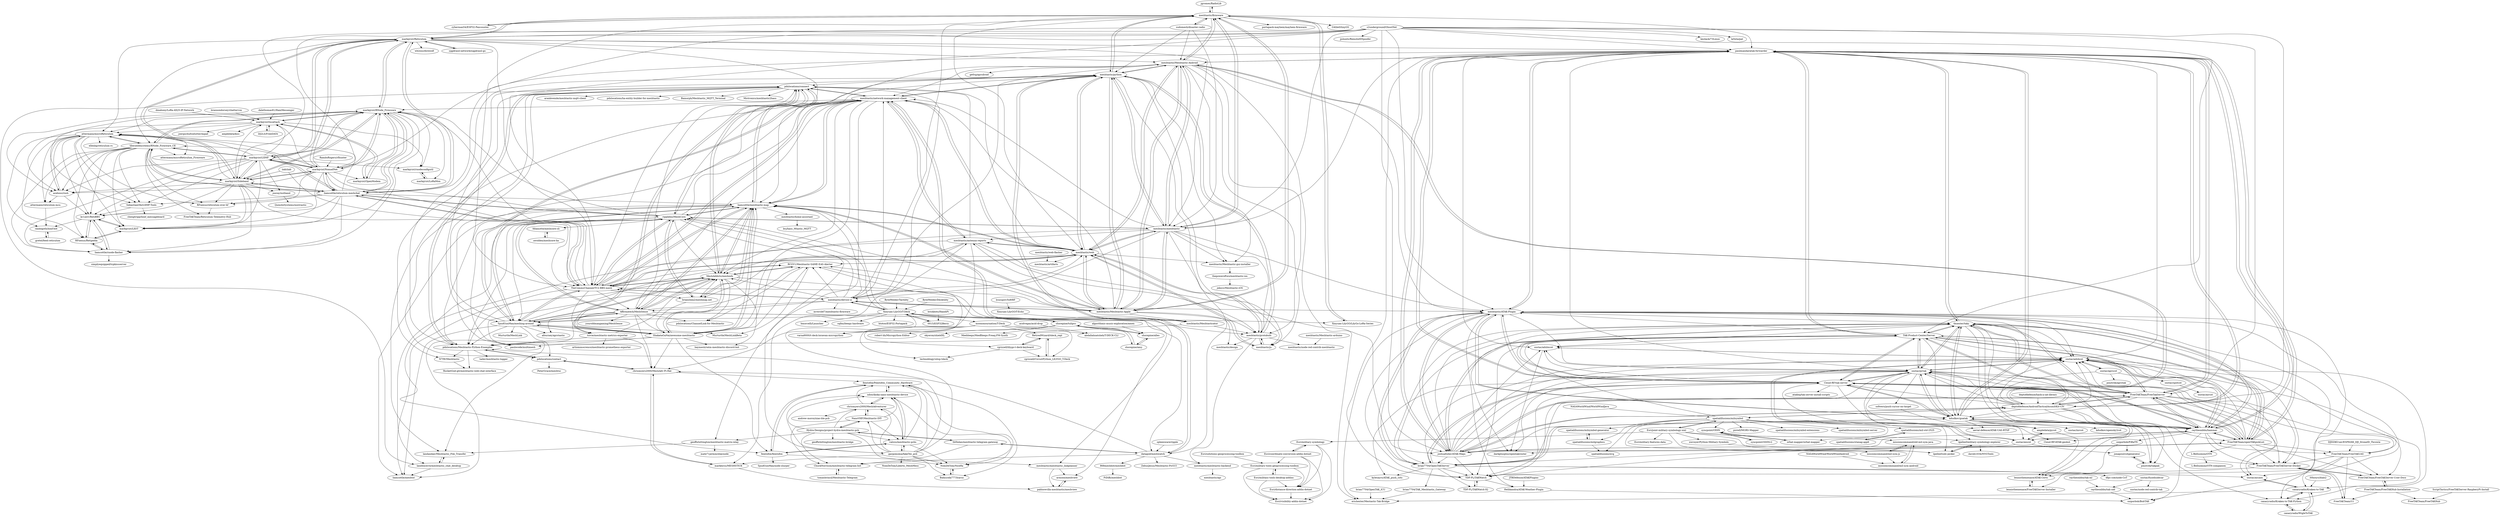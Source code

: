 digraph G {
"jgromes/RadioLib" -> "meshtastic/firmware" ["e"=1]
"brannondorsey/chattervox" -> "markqvist/tncattach" ["e"=1]
"Xinyuan-LilyGO/LilyGo-LoRa-Series" -> "meshtastic/firmware" ["e"=1]
"spatialillusions/milsymbol-generator" -> "spatialillusions/milgraphics"
"cyberman54/ESP32-Paxcounter" -> "meshtastic/firmware" ["e"=1]
"yggdrasil-network/yggdrasil-go" -> "markqvist/Reticulum" ["e"=1]
"sudomesh/disaster-radio" -> "meshtastic/firmware" ["e"=1]
"sudomesh/disaster-radio" -> "meshtastic/Meshtastic-Android" ["e"=1]
"sudomesh/disaster-radio" -> "markqvist/Reticulum" ["e"=1]
"sudomesh/disaster-radio" -> "meshtastic/python" ["e"=1]
"sudomesh/disaster-radio" -> "meshtastic/meshtastic" ["e"=1]
"Esri/joint-military-symbology-xml" -> "kjellmf/military-symbology-explorer"
"Esri/joint-military-symbology-xml" -> "spatialillusions/milsymbol"
"Esri/joint-military-symbology-xml" -> "missioncommand/old-mil-sym-java"
"Esri/joint-military-symbology-xml" -> "Esri/military-features-data"
"Esri/joint-military-symbology-xml" -> "missioncommand/mil-sym-js"
"Esri/joint-military-symbology-xml" -> "Esri/military-symbology"
"Esri/joint-military-symbology-xml" -> "kjellmf/sidc-picker"
"Esri/joint-military-symbology-xml" -> "nwroyer/Python-Military-Symbols"
"markqvist/Reticulum" -> "markqvist/NomadNet"
"markqvist/Reticulum" -> "markqvist/LXMF"
"markqvist/Reticulum" -> "markqvist/Sideband"
"markqvist/Reticulum" -> "liamcottle/reticulum-meshchat"
"markqvist/Reticulum" -> "markqvist/RNode_Firmware"
"markqvist/Reticulum" -> "meshtastic/firmware"
"markqvist/Reticulum" -> "ripplebiz/MeshCore"
"markqvist/Reticulum" -> "attermann/microReticulum"
"markqvist/Reticulum" -> "yggdrasil-network/yggdrasil-go" ["e"=1]
"markqvist/Reticulum" -> "liberatedsystems/RNode_Firmware_CE"
"markqvist/Reticulum" -> "TheCommsChannel/TC2-BBS-mesh"
"markqvist/Reticulum" -> "meshtastic/meshtastic"
"markqvist/Reticulum" -> "wb2osz/direwolf" ["e"=1]
"markqvist/Reticulum" -> "paulmandal/atak-forwarder"
"markqvist/Reticulum" -> "meshtastic/Meshtastic-Android"
"kjellmf/sidc-picker" -> "kjellmf/military-symbology-explorer"
"shorepine/alles" -> "shorepine/amy"
"shorepine/alles" -> "shorepine/tulipcc"
"Esri/solutions-geoprocessing-toolbox" -> "Esri/military-tools-geoprocessing-toolbox" ["e"=1]
"missioncommand/mil-sym-js" -> "missioncommand/old-mil-sym-java"
"missioncommand/mil-sym-js" -> "missioncommand/mil-sym-android"
"markqvist/RNode_Firmware" -> "liberatedsystems/RNode_Firmware_CE"
"markqvist/RNode_Firmware" -> "markqvist/LXMF"
"markqvist/RNode_Firmware" -> "markqvist/Sideband"
"markqvist/RNode_Firmware" -> "liamcottle/reticulum-meshchat"
"markqvist/RNode_Firmware" -> "markqvist/NomadNet"
"markqvist/RNode_Firmware" -> "markqvist/LXST"
"markqvist/RNode_Firmware" -> "markqvist/tncattach"
"markqvist/RNode_Firmware" -> "attermann/microReticulum"
"markqvist/RNode_Firmware" -> "acehoss/rnsh"
"markqvist/RNode_Firmware" -> "markqvist/rnodeconfigutil"
"markqvist/RNode_Firmware" -> "liamcottle/rnode-flasher"
"markqvist/RNode_Firmware" -> "markqvist/Reticulum"
"markqvist/RNode_Firmware" -> "SebastianObi/LXMF-Tools"
"markqvist/RNode_Firmware" -> "markqvist/OpenModem" ["e"=1]
"markqvist/RNode_Firmware" -> "markqvist/LoRaMon"
"DJISDKUser/ESP8266_DJI_DroneID_Throwie" -> "FreeTAKTeam/FreeTAKUAS" ["e"=1]
"syncpoint/ODIN" -> "syncpoint/ODINv2"
"syncpoint/ODIN" -> "orbat-mapper/orbat-mapper"
"markqvist/rnodeconfigutil" -> "markqvist/LoRaMon"
"sofwerx/push-cursor-on-target" -> "ampledata/pycot"
"missioncommand/old-mil-sym-java" -> "missioncommand/mil-sym-android"
"missioncommand/old-mil-sym-java" -> "missioncommand/mil-sym-js"
"markqvist/LoRaMon" -> "markqvist/rnodeconfigutil"
"spatialillusions/mil-std-2525" -> "spatialillusions/stanag-app6"
"spatialillusions/stanag-app6" -> "spatialillusions/mil-std-2525"
"meshtastic/firmware" -> "meshtastic/Meshtastic-Android"
"meshtastic/firmware" -> "meshtastic/meshtastic"
"meshtastic/firmware" -> "meshtastic/python"
"meshtastic/firmware" -> "meshtastic/web"
"meshtastic/firmware" -> "Xinyuan-LilyGO/LilyGo-LoRa-Series" ["e"=1]
"meshtastic/firmware" -> "meshtastic/Meshtastic-Apple"
"meshtastic/firmware" -> "markqvist/Reticulum"
"meshtastic/firmware" -> "portapack-mayhem/mayhem-firmware" ["e"=1]
"meshtastic/firmware" -> "jgromes/RadioLib" ["e"=1]
"meshtastic/firmware" -> "sudomesh/disaster-radio" ["e"=1]
"meshtastic/firmware" -> "TheCommsChannel/TC2-BBS-mesh"
"meshtastic/firmware" -> "meshtastic/device-ui"
"meshtastic/firmware" -> "cyberman54/ESP32-Paxcounter" ["e"=1]
"meshtastic/firmware" -> "paulmandal/atak-forwarder"
"meshtastic/firmware" -> "G4lile0/tinyGS" ["e"=1]
"meshtastic/js" -> "meshtastic/protobufs"
"meshtastic/js" -> "meshtastic/web"
"spatialillusions/milsymbol" -> "Esri/joint-military-symbology-xml"
"spatialillusions/milsymbol" -> "spatialillusions/milsymbol-generator"
"spatialillusions/milsymbol" -> "spatialillusions/milgraphics"
"spatialillusions/milsymbol" -> "missioncommand/mil-sym-js"
"spatialillusions/milsymbol" -> "deptofdefense/AndroidTacticalAssaultKit-CIV"
"spatialillusions/milsymbol" -> "pistell/MGRS-Mapper"
"spatialillusions/milsymbol" -> "syncpoint/ODIN"
"spatialillusions/milsymbol" -> "orbat-mapper/orbat-mapper"
"spatialillusions/milsymbol" -> "TAK-Product-Center/Server"
"spatialillusions/milsymbol" -> "spatialillusions/nvg"
"spatialillusions/milsymbol" -> "kjellmf/military-symbology-explorer"
"spatialillusions/milsymbol" -> "kjellmf/sidc-picker"
"spatialillusions/milsymbol" -> "spatialillusions/milsymbol-extensions"
"spatialillusions/milsymbol" -> "spatialillusions/mil-std-2525"
"spatialillusions/milsymbol" -> "spatialillusions/milsymbol-server"
"FreeTAKTeam/FreeTakServer" -> "paulmandal/atak-forwarder"
"FreeTAKTeam/FreeTakServer" -> "TAK-Product-Center/Server"
"FreeTAKTeam/FreeTakServer" -> "deptofdefense/AndroidTacticalAssaultKit-CIV"
"FreeTAKTeam/FreeTakServer" -> "tkuester/taky"
"FreeTAKTeam/FreeTakServer" -> "joshuafuller/ATAK-Maps"
"FreeTAKTeam/FreeTakServer" -> "snstac/pytak"
"FreeTAKTeam/FreeTakServer" -> "Cloud-RF/tak-server"
"FreeTAKTeam/FreeTakServer" -> "FreeTAKTeam/openTAKpickList"
"FreeTAKTeam/FreeTakServer" -> "raytheonbbn/hammer"
"FreeTAKTeam/FreeTakServer" -> "kdudkov/goatak"
"FreeTAKTeam/FreeTakServer" -> "FreeTAKTeam/FreeTAKServer-User-Docs"
"FreeTAKTeam/FreeTakServer" -> "brian7704/OpenTAKServer"
"FreeTAKTeam/FreeTakServer" -> "FreeTAKTeam/FreeTAKServer-Docker"
"FreeTAKTeam/FreeTakServer" -> "snstac/adsbcot"
"FreeTAKTeam/FreeTakServer" -> "FreeTAKTeam/FreeTAKUAS"
"joshuafuller/ATAK-Maps" -> "paulmandal/atak-forwarder"
"joshuafuller/ATAK-Maps" -> "FreeTAKTeam/FreeTakServer"
"joshuafuller/ATAK-Maps" -> "deptofdefense/AndroidTacticalAssaultKit-CIV"
"joshuafuller/ATAK-Maps" -> "meshtastic/ATAK-Plugin"
"joshuafuller/ATAK-Maps" -> "TAK-Product-Center/Server"
"joshuafuller/ATAK-Maps" -> "FreeTAKTeam/openTAKpickList"
"joshuafuller/ATAK-Maps" -> "raytheonbbn/hammer"
"joshuafuller/ATAK-Maps" -> "Cloud-RF/tak-server"
"joshuafuller/ATAK-Maps" -> "snstac/pytak"
"joshuafuller/ATAK-Maps" -> "tkuester/taky"
"joshuafuller/ATAK-Maps" -> "kdudkov/goatak"
"joshuafuller/ATAK-Maps" -> "TDF-PL/TAKWatch"
"joshuafuller/ATAK-Maps" -> "snstac/adsbcot"
"joshuafuller/ATAK-Maps" -> "snstac/adsbxcot"
"joshuafuller/ATAK-Maps" -> "brian7704/OpenTAKServer"
"snstac/aiscot" -> "snstac/adsbcot"
"snstac/aiscot" -> "ampledata/pycot"
"snstac/aiscot" -> "darkplusplus/opentakrouter"
"snstac/aiscot" -> "jonapoul/cotgenerator"
"kjellmf/military-symbology-explorer" -> "kjellmf/sidc-picker"
"kjellmf/military-symbology-explorer" -> "daveb1034/NVGTools"
"deptofdefense/hack-a-sat-library" -> "deptofdefense/AndroidTacticalAssaultKit-CIV" ["e"=1]
"meshtastic/Meshtastic-Android" -> "meshtastic/python"
"meshtastic/Meshtastic-Android" -> "meshtastic/web"
"meshtastic/Meshtastic-Android" -> "meshtastic/meshtastic"
"meshtastic/Meshtastic-Android" -> "meshtastic/firmware"
"meshtastic/Meshtastic-Android" -> "paulmandal/atak-forwarder"
"meshtastic/Meshtastic-Android" -> "meshtastic/protobufs"
"meshtastic/Meshtastic-Android" -> "meshtastic/Meshtastic-Apple"
"meshtastic/Meshtastic-Android" -> "meshtastic/ATAK-Plugin"
"meshtastic/Meshtastic-Android" -> "meshtastic/js"
"meshtastic/Meshtastic-Android" -> "deptofdefense/AndroidTacticalAssaultKit-CIV"
"meshtastic/Meshtastic-Android" -> "meshtastic/network-management-client"
"meshtastic/Meshtastic-Android" -> "joshuafuller/ATAK-Maps"
"meshtastic/Meshtastic-Android" -> "liamcottle/meshtastic-map"
"meshtastic/Meshtastic-Android" -> "ge0rg/aprsdroid" ["e"=1]
"meshtastic/Meshtastic-Android" -> "meshtastic/Meshtastic-gui-installer"
"deptofdefense/AndroidTacticalAssaultKit-CIV" -> "TAK-Product-Center/Server"
"deptofdefense/AndroidTacticalAssaultKit-CIV" -> "FreeTAKTeam/FreeTakServer"
"deptofdefense/AndroidTacticalAssaultKit-CIV" -> "joshuafuller/ATAK-Maps"
"deptofdefense/AndroidTacticalAssaultKit-CIV" -> "paulmandal/atak-forwarder"
"deptofdefense/AndroidTacticalAssaultKit-CIV" -> "raytheonbbn/hammer"
"deptofdefense/AndroidTacticalAssaultKit-CIV" -> "FreeTAKTeam/openTAKpickList"
"deptofdefense/AndroidTacticalAssaultKit-CIV" -> "snstac/pytak"
"deptofdefense/AndroidTacticalAssaultKit-CIV" -> "Cloud-RF/tak-server"
"deptofdefense/AndroidTacticalAssaultKit-CIV" -> "tkuester/taky"
"deptofdefense/AndroidTacticalAssaultKit-CIV" -> "meshtastic/ATAK-Plugin"
"deptofdefense/AndroidTacticalAssaultKit-CIV" -> "spatialillusions/milsymbol"
"deptofdefense/AndroidTacticalAssaultKit-CIV" -> "kdudkov/goatak"
"deptofdefense/AndroidTacticalAssaultKit-CIV" -> "meshtastic/Meshtastic-Android"
"deptofdefense/AndroidTacticalAssaultKit-CIV" -> "snstac/adsbcot"
"deptofdefense/AndroidTacticalAssaultKit-CIV" -> "FreeTAKTeam/FreeTAKServer-Docker"
"paulmandal/atak-forwarder" -> "meshtastic/ATAK-Plugin"
"paulmandal/atak-forwarder" -> "joshuafuller/ATAK-Maps"
"paulmandal/atak-forwarder" -> "raytheonbbn/hammer"
"paulmandal/atak-forwarder" -> "FreeTAKTeam/FreeTakServer"
"paulmandal/atak-forwarder" -> "tkuester/taky"
"paulmandal/atak-forwarder" -> "snstac/pytak"
"paulmandal/atak-forwarder" -> "deptofdefense/AndroidTacticalAssaultKit-CIV"
"paulmandal/atak-forwarder" -> "snstac/adsbcot"
"paulmandal/atak-forwarder" -> "Cloud-RF/tak-server"
"paulmandal/atak-forwarder" -> "TAK-Product-Center/Server"
"paulmandal/atak-forwarder" -> "FreeTAKTeam/openTAKpickList"
"paulmandal/atak-forwarder" -> "kdudkov/goatak"
"paulmandal/atak-forwarder" -> "TDF-PL/TAKWatch"
"paulmandal/atak-forwarder" -> "snstac/adsbxcot"
"paulmandal/atak-forwarder" -> "meshtastic/Meshtastic-Android"
"spleenware/ripple" -> "datagod/meshwatch" ["e"=1]
"meshtastic/python" -> "meshtastic/web"
"meshtastic/python" -> "meshtastic/Meshtastic-Android"
"meshtastic/python" -> "meshtastic/protobufs"
"meshtastic/python" -> "meshtastic/meshtastic"
"meshtastic/python" -> "meshtastic/Meshtastic-Apple"
"meshtastic/python" -> "meshtastic/network-management-client"
"meshtastic/python" -> "meshtastic/firmware"
"meshtastic/python" -> "meshtastic/js"
"meshtastic/python" -> "meshtastic/Meshtasticator"
"meshtastic/python" -> "datagod/meshwatch"
"meshtastic/python" -> "meshtastic/Meshtastic-gui-installer"
"meshtastic/python" -> "liamcottle/meshtastic-map"
"meshtastic/python" -> "pdxlocations/Meshtastic-Python-Examples"
"meshtastic/python" -> "SpudGunMan/meshing-around"
"meshtastic/python" -> "pdxlocations/connect"
"pinztrek/takpak" -> "jonapoul/cotgenerator"
"kdudkov/goatak" -> "kdudkov/opensky2cot"
"kdudkov/goatak" -> "Cloud-RF/tak-server"
"kdudkov/goatak" -> "brian7704/OpenTAKServer"
"kdudkov/goatak" -> "snstac/pytak"
"kdudkov/goatak" -> "tkuester/taky"
"kdudkov/goatak" -> "raytheonbbn/hammer"
"kdudkov/goatak" -> "snstac/adsbcot"
"kdudkov/goatak" -> "meshtastic/ATAK-Plugin"
"kdudkov/goatak" -> "lennisthemenace/ATAK-Certs"
"kdudkov/goatak" -> "canaryradio/Kraken-to-TAK-Python"
"kdudkov/goatak" -> "pinztrek/takpak"
"kdudkov/goatak" -> "snstac/inrcot"
"kdudkov/goatak" -> "paulmandal/atak-forwarder"
"kdudkov/goatak" -> "aerial-defence/ATAK-UAS-RTSP"
"kdudkov/goatak" -> "ampledata/pycot"
"markqvist/LXMF" -> "markqvist/Sideband"
"markqvist/LXMF" -> "liamcottle/reticulum-meshchat"
"markqvist/LXMF" -> "markqvist/NomadNet"
"markqvist/LXMF" -> "markqvist/RNode_Firmware"
"markqvist/LXMF" -> "liberatedsystems/RNode_Firmware_CE"
"markqvist/LXMF" -> "acehoss/rnsh"
"markqvist/LXMF" -> "attermann/microReticulum"
"markqvist/LXMF" -> "markqvist/Reticulum"
"markqvist/LXMF" -> "markqvist/LXST"
"markqvist/LXMF" -> "jooray/nutband"
"markqvist/LXMF" -> "SebastianObi/LXMF-Tools"
"markqvist/LXMF" -> "liamcottle/rnode-flasher"
"markqvist/LXMF" -> "kc1awv/RetiBBS"
"markqvist/LXMF" -> "markqvist/rnodeconfigutil"
"markqvist/LXMF" -> "markqvist/tncattach"
"FreeTAKTeam/UI" -> "FreeTAKTeam/FreeTAKServer-Docker"
"meshtastic/protobufs" -> "meshtastic/js"
"meshtastic/protobufs" -> "meshtastic/python"
"meshtastic/protobufs" -> "meshtastic/web"
"meshtastic/protobufs" -> "meshtastic/design"
"meshtastic/protobufs" -> "meshtastic/node-red-contrib-meshtastic"
"meshtastic/protobufs" -> "meshtastic/meshtastic-backend"
"markqvist/tncattach" -> "DJ2LS/FreeDATA" ["e"=1]
"markqvist/tncattach" -> "markqvist/rnodeconfigutil"
"markqvist/tncattach" -> "acehoss/rnsh"
"markqvist/tncattach" -> "joergschultzelutter/mpad" ["e"=1]
"markqvist/tncattach" -> "markqvist/RNode_Firmware"
"markqvist/tncattach" -> "ampledata/kiss" ["e"=1]
"markqvist/tncattach" -> "attermann/microReticulum"
"markqvist/tncattach" -> "markqvist/OpenModem" ["e"=1]
"markqvist/OpenModem" -> "markqvist/tncattach" ["e"=1]
"markqvist/OpenModem" -> "markqvist/RNode_Firmware" ["e"=1]
"sniporbob/PiRaTN" -> "jonapoul/cotgenerator"
"sniporbob/PiRaTN" -> "lennisthemenace/FreeTAKServer-Installer"
"missioncommand/mil-sym-android" -> "missioncommand/old-mil-sym-java"
"jonapoul/cotgenerator" -> "pinztrek/takpak"
"markqvist/NomadNet" -> "markqvist/Sideband"
"markqvist/NomadNet" -> "markqvist/LXMF"
"markqvist/NomadNet" -> "markqvist/Reticulum"
"markqvist/NomadNet" -> "liamcottle/reticulum-meshchat"
"markqvist/NomadNet" -> "markqvist/RNode_Firmware"
"markqvist/NomadNet" -> "liberatedsystems/RNode_Firmware_CE"
"markqvist/NomadNet" -> "attermann/microReticulum"
"markqvist/NomadNet" -> "acehoss/rnsh"
"markqvist/NomadNet" -> "TheCommsChannel/TC2-BBS-mesh"
"markqvist/NomadNet" -> "markqvist/tncattach"
"markqvist/NomadNet" -> "markqvist/LXST"
"markqvist/NomadNet" -> "markqvist/OpenModem" ["e"=1]
"markqvist/NomadNet" -> "RFnexus/reticulum-over-hf"
"markqvist/NomadNet" -> "paulmandal/atak-forwarder"
"markqvist/NomadNet" -> "ripplebiz/MeshCore"
"raytheonbbn/hammer" -> "paulmandal/atak-forwarder"
"raytheonbbn/hammer" -> "snstac/adsbcot"
"raytheonbbn/hammer" -> "FreeTAKTeam/FreeTAKServer-Docker"
"raytheonbbn/hammer" -> "sniporbob/BobTAK"
"raytheonbbn/hammer" -> "FreeTAKTeam/openTAKpickList"
"raytheonbbn/hammer" -> "FreeTAKTeam/FreeTAKUAS"
"raytheonbbn/hammer" -> "kdudkov/goatak"
"raytheonbbn/hammer" -> "meshtastic/ATAK-Plugin"
"raytheonbbn/hammer" -> "Cloud-RF/ATAK-geobot"
"raytheonbbn/hammer" -> "sniporbob/PiRaTN"
"raytheonbbn/hammer" -> "snstac/aiscot"
"raytheonbbn/hammer" -> "tkuester/taky"
"raytheonbbn/hammer" -> "snstac/pytak"
"raytheonbbn/hammer" -> "Cloud-RF/tak-server"
"raytheonbbn/hammer" -> "FreeTAKTeam/FreeTakServer"
"FreeTAKTeam/FreeTAKServer-User-Docs" -> "FreeTAKTeam/FreeTAKServer-Docker"
"FreeTAKTeam/FreeTAKServer-User-Docs" -> "FreeTAKTeam/FreeTAKHub-Installation"
"meshtastic/meshtastic" -> "meshtastic/web"
"meshtastic/meshtastic" -> "meshtastic/Meshtastic-Android"
"meshtastic/meshtastic" -> "meshtastic/firmware"
"meshtastic/meshtastic" -> "meshtastic/Meshtastic-Apple"
"meshtastic/meshtastic" -> "meshtastic/python"
"meshtastic/meshtastic" -> "meshtastic/Meshtastic-gui-installer"
"meshtastic/meshtastic" -> "meshtastic/protobufs"
"meshtastic/meshtastic" -> "ripplebiz/MeshCore"
"meshtastic/meshtastic" -> "TheCommsChannel/TC2-BBS-mesh"
"meshtastic/meshtastic" -> "meshtastic/antenna-reports"
"meshtastic/meshtastic" -> "meshtastic/js"
"meshtastic/meshtastic" -> "meshtastic/network-management-client"
"meshtastic/meshtastic" -> "paulmandal/atak-forwarder"
"meshtastic/meshtastic" -> "meshtastic/ATAK-Plugin"
"meshtastic/meshtastic" -> "meshtastic/device-ui"
"snstac/spotcot" -> "snstac/aircot"
"meshtastic/web" -> "meshtastic/meshtastic"
"meshtastic/web" -> "meshtastic/python"
"meshtastic/web" -> "meshtastic/Meshtastic-Apple"
"meshtastic/web" -> "meshtastic/Meshtastic-Android"
"meshtastic/web" -> "meshtastic/protobufs"
"meshtastic/web" -> "meshtastic/js"
"meshtastic/web" -> "meshtastic/network-management-client"
"meshtastic/web" -> "meshtastic/Meshtastic-gui-installer"
"meshtastic/web" -> "liamcottle/meshtastic-map"
"meshtastic/web" -> "pdxlocations/connect"
"meshtastic/web" -> "meshtastic/antenna-reports"
"meshtastic/web" -> "TheCommsChannel/TC2-BBS-mesh"
"meshtastic/web" -> "meshtastic/artifacts"
"meshtastic/web" -> "brianshea2/meshmap.net"
"meshtastic/web" -> "RCGV1/Meshtastic-SAME-EAS-Alerter"
"meshtastic/Meshtastic-Apple" -> "meshtastic/web"
"meshtastic/Meshtastic-Apple" -> "meshtastic/meshtastic"
"meshtastic/Meshtastic-Apple" -> "meshtastic/python"
"meshtastic/Meshtastic-Apple" -> "liamcottle/meshtastic-map"
"meshtastic/Meshtastic-Apple" -> "meshtastic/protobufs"
"meshtastic/Meshtastic-Apple" -> "meshtastic/Meshtastic-Android"
"meshtastic/Meshtastic-Apple" -> "TheCommsChannel/TC2-BBS-mesh"
"meshtastic/Meshtastic-Apple" -> "meshtastic/device-ui"
"meshtastic/Meshtastic-Apple" -> "meshtastic/antenna-reports"
"meshtastic/Meshtastic-Apple" -> "meshtastic/network-management-client"
"meshtastic/Meshtastic-Apple" -> "meshtastic/firmware"
"meshtastic/Meshtastic-Apple" -> "ripplebiz/MeshCore"
"meshtastic/Meshtastic-Apple" -> "meshtastic/Meshtasticator"
"meshtastic/Meshtastic-Apple" -> "meshtastic/design"
"meshtastic/Meshtastic-Apple" -> "RCGV1/Meshtastic-SAME-EAS-Alerter"
"algorithmic-music-exploration/amen" -> "shorepine/alles" ["e"=1]
"tkuester/taky" -> "snstac/pytak"
"tkuester/taky" -> "FreeTAKTeam/FreeTakServer"
"tkuester/taky" -> "snstac/adsbcot"
"tkuester/taky" -> "FreeTAKTeam/FreeTAKServer-Docker"
"tkuester/taky" -> "darkplusplus/opentakrouter"
"tkuester/taky" -> "paulmandal/atak-forwarder"
"tkuester/taky" -> "kdudkov/goatak"
"tkuester/taky" -> "lennisthemenace/ATAK-Certs"
"tkuester/taky" -> "Cloud-RF/tak-server"
"tkuester/taky" -> "TAK-Product-Center/Server"
"tkuester/taky" -> "snstac/adsbxcot"
"tkuester/taky" -> "raytheonbbn/hammer"
"tkuester/taky" -> "FreeTAKTeam/openTAKpickList"
"tkuester/taky" -> "brian7704/OpenTAKServer"
"tkuester/taky" -> "pinztrek/takpak"
"dalethomas81/HamMessenger" -> "markqvist/tncattach" ["e"=1]
"snstac/adsbcot" -> "snstac/aiscot"
"snstac/adsbcot" -> "snstac/adsbxcot"
"snstac/adsbcot" -> "snstac/pytak"
"snstac/adsbcot" -> "snstac/aprscot"
"snstac/adsbcot" -> "snstac/aryaos"
"snstac/adsbcot" -> "canaryradio/Kraken-to-TAK"
"snstac/adsbcot" -> "canaryradio/Kraken-to-TAK-Python"
"snstac/adsbcot" -> "raytheonbbn/hammer"
"DJ2LS/FreeDATA" -> "markqvist/tncattach" ["e"=1]
"FreeTAKTeam/openTAKpickList" -> "FreeTAKTeam/FreeTAKUAS"
"FreeTAKTeam/openTAKpickList" -> "raytheonbbn/hammer"
"FreeTAKTeam/openTAKpickList" -> "Cloud-RF/tak-server"
"FreeTAKTeam/openTAKpickList" -> "snstac/pytak"
"FreeTAKTeam/openTAKpickList" -> "FreeTAKTeam/FreeTAKServer-Docker"
"FreeTAKTeam/openTAKpickList" -> "TAK-Product-Center/Server"
"FreeTAKTeam/openTAKpickList" -> "paulmandal/atak-forwarder"
"FreeTAKTeam/openTAKpickList" -> "FreeTAKTeam/FreeTakServer"
"FreeTAKTeam/openTAKpickList" -> "tkuester/taky"
"FreeTAKTeam/openTAKpickList" -> "brian7704/OpenTAKServer"
"FreeTAKTeam/openTAKpickList" -> "joshuafuller/ATAK-Maps"
"FreeTAKTeam/openTAKpickList" -> "TDF-PL/TAKWatch"
"FreeTAKTeam/openTAKpickList" -> "FreeTAKTeam/FreeTAKServer-User-Docs"
"FreeTAKTeam/openTAKpickList" -> "L-Belluomini/OTN"
"FreeTAKTeam/openTAKpickList" -> "snstac/adsbcot"
"Xinyuan-LilyGO/T-Echo" -> "meshtastic/Meshtasticator"
"thepoweroftwo/meshtastic-ios" -> "jeksys/Meshtastic-iOS"
"meshtastic/meshtastic-backend" -> "meshtastic/api"
"FreeTAKTeam/FreeTAKUAS" -> "FreeTAKTeam/FreeTAKServer-Docker"
"FreeTAKTeam/FreeTAKUAS" -> "TDF-PL/TAKWatch"
"FreeTAKTeam/FreeTAKUAS" -> "FreeTAKTeam/FreeTAKServer-User-Docs"
"FreeTAKTeam/FreeTAKUAS" -> "FreeTAKTeam/UI"
"FreeTAKTeam/FreeTAKUAS" -> "sniporbob/BobTAK"
"FreeTAKTeam/FreeTAKUAS" -> "snstac/adsbcot"
"snstac/pytak" -> "snstac/adsbcot"
"snstac/pytak" -> "snstac/aiscot"
"snstac/pytak" -> "Cloud-RF/tak-server"
"snstac/pytak" -> "tkuester/taky"
"snstac/pytak" -> "snstac/adsbxcot"
"snstac/pytak" -> "ampledata/pycot"
"snstac/pytak" -> "kylesayrs/ATAK_push_cots"
"snstac/pytak" -> "pinztrek/takpak"
"snstac/pytak" -> "snstac/aryaos"
"snstac/pytak" -> "TDF-PL/TAKWatch"
"snstac/pytak" -> "sofwerx/push-cursor-on-target"
"snstac/pytak" -> "darkplusplus/opentakrouter"
"snstac/pytak" -> "TAK-Product-Center/Server"
"snstac/pytak" -> "kdudkov/goatak"
"snstac/pytak" -> "FreeTAKTeam/FreeTAKServer-Docker"
"snstac/adsbxcot" -> "snstac/adsbcot"
"snstac/adsbxcot" -> "darkplusplus/opentakrouter"
"orbat-mapper/orbat-mapper" -> "syncpoint/ODIN"
"FreeTAKTeam/FreeTAKServer-Docker" -> "lennisthemenace/ATAK-Certs"
"FreeTAKTeam/FreeTAKServer-Docker" -> "FreeTAKTeam/FreeTAKServer-User-Docs"
"FreeTAKTeam/FreeTAKServer-Docker" -> "FreeTAKTeam/UI"
"lennisthemenace/ATAK-Certs" -> "lennisthemenace/FreeTAKServer-Installer"
"lennisthemenace/FreeTAKServer-Installer" -> "lennisthemenace/ATAK-Certs"
"ChuckNorrison/meshtastic-telegram-bot" -> "tomasbrincil/Meshtastic-Telegram"
"lyusupov/SoftRF" -> "Xinyuan-LilyGO/T-Echo" ["e"=1]
"FreeTAKTeam/FreeTAKHub-Installation" -> "FreeTAKTeam/FreeTAKServer-User-Docs"
"FreeTAKTeam/FreeTAKHub-Installation" -> "FreeTAKTeam/FreeTAKHub"
"FreeTAKTeam/FreeTAKHub-Installation" -> "FreeTAKTeam/UI"
"shorepine/tulipcc" -> "shorepine/amy"
"shorepine/tulipcc" -> "shorepine/alles"
"shorepine/tulipcc" -> "Xinyuan-LilyGO/T-Deck"
"shorepine/tulipcc" -> "okyeron/shieldXL" ["e"=1]
"shorepine/tulipcc" -> "Meebleeps/MeeBleeps-Freaq-FM-Synth" ["e"=1]
"shorepine/tulipcc" -> "robert-hh/Micropython-Editor" ["e"=1]
"markqvist/Sideband" -> "markqvist/LXMF"
"markqvist/Sideband" -> "liamcottle/reticulum-meshchat"
"markqvist/Sideband" -> "markqvist/NomadNet"
"markqvist/Sideband" -> "markqvist/RNode_Firmware"
"markqvist/Sideband" -> "liberatedsystems/RNode_Firmware_CE"
"markqvist/Sideband" -> "markqvist/Reticulum"
"markqvist/Sideband" -> "attermann/microReticulum"
"markqvist/Sideband" -> "markqvist/LXST"
"markqvist/Sideband" -> "markqvist/tncattach"
"markqvist/Sideband" -> "liamcottle/rnode-flasher"
"markqvist/Sideband" -> "acehoss/rnsh"
"markqvist/Sideband" -> "kc1awv/RetiBBS"
"markqvist/Sideband" -> "TheCommsChannel/TC2-BBS-mesh"
"markqvist/Sideband" -> "jooray/nutband"
"markqvist/Sideband" -> "RFnexus/reticulum-over-hf"
"brickbots/HandiPi" -> "0015/ESP32Berry" ["e"=1]
"dmahony/LoRa-AX25-IP-Network" -> "markqvist/tncattach" ["e"=1]
"NASAWorldWind/WorldWindJava" -> "spatialillusions/milsymbol" ["e"=1]
"datagod/meshwatch" -> "ZebusJesus/Meshtastic-PyGUI"
"datagod/meshwatch" -> "meshtastic/network-management-client"
"datagod/meshwatch" -> "meshtastic/meshtastic-backend"
"datagod/meshwatch" -> "tb0hdan/meshtastic-telegram-gateway"
"datagod/meshwatch" -> "ChuckNorrison/meshtastic-telegram-bot"
"datagod/meshwatch" -> "pdxlocations/Meshtastic-Python-Examples"
"datagod/meshwatch" -> "868meshbot/meshbot"
"meshtastic/antenna-reports" -> "meshtastic/network-management-client"
"meshtastic/antenna-reports" -> "erichexter/Mestastic-Tak-Bridge"
"meshtastic/antenna-reports" -> "meshtastic/protobufs"
"meshtastic/antenna-reports" -> "laneboyerre/meshtastic_chat_desktop"
"meshtastic/antenna-reports" -> "pdxlocations/connect"
"meshtastic/antenna-reports" -> "meshtastic/web"
"meshtastic/antenna-reports" -> "chrismyers2000/MeshAdv-Pi-Hat"
"meshtastic/antenna-reports" -> "MeshAddicts/meshinfo"
"meshtastic/antenna-reports" -> "ShakataGaNai/awesome-meshtastic"
"meshtastic/Meshtastic-arduino" -> "meshtastic/node-red-contrib-meshtastic"
"L-Belluomini/OTN" -> "L-Belluomini/OTN-companion"
"meshtastic/Meshtasticator" -> "pdxlocations/Meshtastic-Python-Examples"
"meshtastic/Meshtasticator" -> "meshtastic/protobufs"
"meshtastic/Meshtasticator" -> "meshtastic/python"
"Hydra-Designs/project-hydra-meshtastic-pcb" -> "NanoVHF/Meshtastic-DIY"
"Hydra-Designs/project-hydra-meshtastic-pcb" -> "tb0hdan/meshtastic-telegram-gateway"
"Hydra-Designs/project-hydra-meshtastic-pcb" -> "ndoo/ikoka-nano-meshtastic-device"
"Hydra-Designs/project-hydra-meshtastic-pcb" -> "chrismyers2000/MeshAdventurer"
"Hydra-Designs/project-hydra-meshtastic-pcb" -> "valzzu/meshtastic-pcbs"
"Hydra-Designs/project-hydra-meshtastic-pcb" -> "geoffwhittington/meshtastic-bridge"
"Hydra-Designs/project-hydra-meshtastic-pcb" -> "ChuckNorrison/meshtastic-telegram-bot"
"Hydra-Designs/project-hydra-meshtastic-pcb" -> "geoffwhittington/meshtastic-matrix-relay"
"Hydra-Designs/project-hydra-meshtastic-pcb" -> "NomDeTom/NiceRa"
"meshtastic/Meshtastic-gui-installer" -> "thepoweroftwo/meshtastic-ios"
"ScriptTactics/FreeTAKServer-RaspberyPi-Install" -> "FreeTAKTeam/FreeTAKHub"
"Esri/coordinate-conversion-addin-dotnet" -> "Esri/distance-direction-addin-dotnet"
"Esri/coordinate-conversion-addin-dotnet" -> "Esri/visibility-addin-dotnet"
"Esri/coordinate-conversion-addin-dotnet" -> "Esri/military-symbology"
"Esri/coordinate-conversion-addin-dotnet" -> "Esri/military-tools-geoprocessing-toolbox"
"NanoVHF/Meshtastic-DIY" -> "Hydra-Designs/project-hydra-meshtastic-pcb"
"NanoVHF/Meshtastic-DIY" -> "ndoo/ikoka-nano-meshtastic-device"
"NanoVHF/Meshtastic-DIY" -> "chrismyers2000/MeshAdventurer"
"NanoVHF/Meshtastic-DIY" -> "ChuckNorrison/meshtastic-telegram-bot"
"NanoVHF/Meshtastic-DIY" -> "valzzu/meshtastic-pcbs"
"tb0hdan/meshtastic-telegram-gateway" -> "ChuckNorrison/meshtastic-telegram-bot"
"tb0hdan/meshtastic-telegram-gateway" -> "Hydra-Designs/project-hydra-meshtastic-pcb"
"tb0hdan/meshtastic-telegram-gateway" -> "datagod/meshwatch"
"tomasbrincil/Meshtastic-Telegram" -> "ChuckNorrison/meshtastic-telegram-bot"
"nwroyer/Python-Military-Symbols" -> "kjellmf/sidc-picker"
"shorepine/amy" -> "shorepine/alles"
"shorepine/amy" -> "shorepine/tulipcc"
"Esri/military-symbology" -> "Esri/visibility-addin-dotnet"
"Esri/military-symbology" -> "Esri/coordinate-conversion-addin-dotnet"
"Esri/military-symbology" -> "Esri/distance-direction-addin-dotnet"
"meshtastic/network-management-client" -> "pdxlocations/connect"
"meshtastic/network-management-client" -> "datagod/meshwatch"
"meshtastic/network-management-client" -> "meshtastic/web"
"meshtastic/network-management-client" -> "MeshAddicts/meshinfo"
"meshtastic/network-management-client" -> "liamcottle/meshtastic-map"
"meshtastic/network-management-client" -> "geoffwhittington/meshtastic-matrix-relay"
"meshtastic/network-management-client" -> "paulocode/multimesh"
"meshtastic/network-management-client" -> "meshtastic/antenna-reports"
"meshtastic/network-management-client" -> "TheCommsChannel/TC2-BBS-mesh"
"meshtastic/network-management-client" -> "SpudGunMan/meshing-around"
"meshtastic/network-management-client" -> "meshtastic/python"
"meshtastic/network-management-client" -> "Affirmatech/MeshSense"
"meshtastic/network-management-client" -> "landandair/Meshtastic_File_Transfer"
"meshtastic/network-management-client" -> "ShakataGaNai/awesome-meshtastic"
"meshtastic/network-management-client" -> "markqvist/RNode_Firmware"
"TAK-Product-Center/Server" -> "Cloud-RF/tak-server"
"TAK-Product-Center/Server" -> "FreeTAKTeam/FreeTakServer"
"TAK-Product-Center/Server" -> "deptofdefense/AndroidTacticalAssaultKit-CIV"
"TAK-Product-Center/Server" -> "snstac/pytak"
"TAK-Product-Center/Server" -> "tkuester/taky"
"TAK-Product-Center/Server" -> "joshuafuller/ATAK-Maps"
"TAK-Product-Center/Server" -> "FreeTAKTeam/openTAKpickList"
"TAK-Product-Center/Server" -> "paulmandal/atak-forwarder"
"TAK-Product-Center/Server" -> "brian7704/OpenTAKServer"
"TAK-Product-Center/Server" -> "snstac/adsbcot"
"TAK-Product-Center/Server" -> "raytheonbbn/hammer"
"TAK-Product-Center/Server" -> "meshtastic/ATAK-Plugin"
"TAK-Product-Center/Server" -> "snstac/adsbxcot"
"TAK-Product-Center/Server" -> "kdudkov/goatak"
"TAK-Product-Center/Server" -> "TDF-PL/TAKWatch"
"Cloud-RF/tak-server" -> "TAK-Product-Center/Server"
"Cloud-RF/tak-server" -> "snstac/pytak"
"Cloud-RF/tak-server" -> "TDF-PL/TAKWatch"
"Cloud-RF/tak-server" -> "kdudkov/goatak"
"Cloud-RF/tak-server" -> "brian7704/OpenTAKServer"
"Cloud-RF/tak-server" -> "meshtastic/ATAK-Plugin"
"Cloud-RF/tak-server" -> "FreeTAKTeam/openTAKpickList"
"Cloud-RF/tak-server" -> "tkuester/taky"
"Cloud-RF/tak-server" -> "FreeTAKTeam/FreeTakServer"
"Cloud-RF/tak-server" -> "paulmandal/atak-forwarder"
"Cloud-RF/tak-server" -> "raytheonbbn/hammer"
"Cloud-RF/tak-server" -> "aerial-defence/ATAK-UAS-RTSP"
"Cloud-RF/tak-server" -> "atakhq/tak-server-install-scripts"
"Cloud-RF/tak-server" -> "Cloud-RF/ATAK-geobot"
"Cloud-RF/tak-server" -> "snstac/adsbxcot"
"0015/ESP32Berry" -> "Xinyuan-LilyGO/T-Deck"
"NASAWorldWind/WorldWindAndroid" -> "missioncommand/mil-sym-android" ["e"=1]
"raytheonbbn/tak-ml" -> "raytheonbbn/tak-cad"
"syncpoint/ODINv2" -> "syncpoint/ODIN"
"acehoss/rnsh" -> "attermann/reticulum-mcu"
"acehoss/rnsh" -> "attermann/microReticulum"
"acehoss/rnsh" -> "kc1awv/RetiBBS"
"Esri/military-tools-geoprocessing-toolbox" -> "Esri/military-tools-desktop-addins"
"Esri/military-tools-geoprocessing-toolbox" -> "Esri/distance-direction-addin-dotnet"
"Esri/military-tools-geoprocessing-toolbox" -> "Esri/visibility-addin-dotnet"
"SebastianObi/LXMF-Tools" -> "chengtripp/lxmf_messageboard"
"SebastianObi/LXMF-Tools" -> "kc1awv/RetiBBS"
"Hellikandra/ATAK-Weather-Plugin" -> "sniporbob/BobTAK"
"snstac/fusedsidecar" -> "raytheonbbn/tak-cad"
"snstac/fusedsidecar" -> "snstac/node-red-contrib-tak"
"Esri/distance-direction-addin-dotnet" -> "Esri/visibility-addin-dotnet"
"ByteWelder/Decktility" -> "Xinyuan-LilyGO/T-Deck" ["e"=1]
"meshtastic/ATAK-Plugin" -> "paulmandal/atak-forwarder"
"meshtastic/ATAK-Plugin" -> "TDF-PL/TAKWatch"
"meshtastic/ATAK-Plugin" -> "brian7704/OpenTAKServer"
"meshtastic/ATAK-Plugin" -> "Cloud-RF/tak-server"
"meshtastic/ATAK-Plugin" -> "joshuafuller/ATAK-Maps"
"meshtastic/ATAK-Plugin" -> "raytheonbbn/hammer"
"meshtastic/ATAK-Plugin" -> "kdudkov/goatak"
"meshtastic/ATAK-Plugin" -> "snstac/aryaos"
"meshtastic/ATAK-Plugin" -> "snstac/adsbcot"
"meshtastic/ATAK-Plugin" -> "canaryradio/Kraken-to-TAK"
"meshtastic/ATAK-Plugin" -> "erichexter/Mestastic-Tak-Bridge"
"meshtastic/ATAK-Plugin" -> "Hellikandra/ATAK-Weather-Plugin"
"meshtastic/ATAK-Plugin" -> "snstac/pytak"
"meshtastic/ATAK-Plugin" -> "tkuester/taky"
"meshtastic/ATAK-Plugin" -> "canaryradio/Kraken-to-TAK-Python"
"30hours/blah2" -> "canaryradio/Kraken-to-TAK" ["e"=1]
"moononournation/T-Deck" -> "abdallahnatsheh/T-DECK-CLI"
"moononournation/T-Deck" -> "RetiredWizard/tdeck_repl"
"moononournation/T-Deck" -> "varna9000/t-deck-lorawan-micropython"
"moononournation/T-Deck" -> "rgrizzell/lilygo-t-deck-keyboard"
"moononournation/T-Deck" -> "technoblogy/ulisp-tdeck"
"moononournation/T-Deck" -> "rgrizzell/CircuitPython_LILYGO_T-Deck"
"Xinyuan-LilyGO/T-Deck" -> "0015/ESP32Berry"
"Xinyuan-LilyGO/T-Deck" -> "moononournation/T-Deck"
"Xinyuan-LilyGO/T-Deck" -> "meshtastic/device-ui"
"Xinyuan-LilyGO/T-Deck" -> "liamcottle/meshtastic-map"
"Xinyuan-LilyGO/T-Deck" -> "varna9000/t-deck-lorawan-micropython"
"Xinyuan-LilyGO/T-Deck" -> "bmorcelli/Launcher" ["e"=1]
"Xinyuan-LilyGO/T-Deck" -> "ripplebiz/MeshCore"
"Xinyuan-LilyGO/T-Deck" -> "SpudGunMan/meshing-around"
"Xinyuan-LilyGO/T-Deck" -> "shorepine/tulipcc"
"Xinyuan-LilyGO/T-Deck" -> "sqfmi/beepy-hardware" ["e"=1]
"Xinyuan-LilyGO/T-Deck" -> "Xinyuan-LilyGO/LilyGo-LoRa-Series" ["e"=1]
"Xinyuan-LilyGO/T-Deck" -> "htotoo/ESP32-Portapack" ["e"=1]
"geoffwhittington/meshtastic-matrix-relay" -> "landandair/Meshtastic_File_Transfer"
"geoffwhittington/meshtastic-matrix-relay" -> "mate71pl/mmrelaynode"
"raytheonbbn/tak-cad" -> "sniporbob/BobTAK"
"chrismyers2000/MeshAdventurer" -> "ndoo/ikoka-nano-meshtastic-device"
"chrismyers2000/MeshAdventurer" -> "femtofox/Femtofox_Community_Hardware"
"chrismyers2000/MeshAdventurer" -> "andrew-moroz/xiao-ble-pcb"
"chrismyers2000/MeshAdventurer" -> "valzzu/meshtastic-pcbs"
"chrismyers2000/MeshAdventurer" -> "NanoVHF/Meshtastic-DIY"
"randogoth/lxmf-bot" -> "gretel/feed-reticulum"
"snstac/aryaos" -> "canaryradio/Kraken-to-TAK"
"landandair/Meshtastic_File_Transfer" -> "laneboyerre/meshtastic_chat_desktop"
"TDF-PL/TAKWatch-IQ" -> "TDF-PL/TAKWatch"
"TDF-PL/TAKWatch" -> "TDF-PL/TAKWatch-IQ"
"TDF-PL/TAKWatch" -> "Hellikandra/ATAK-Weather-Plugin"
"s2underground/GhostNet" -> "paulmandal/atak-forwarder"
"s2underground/GhostNet" -> "TheCommsChannel/TC2-BBS-mesh"
"s2underground/GhostNet" -> "meshtastic/ATAK-Plugin"
"s2underground/GhostNet" -> "joshuafuller/ATAK-Maps"
"s2underground/GhostNet" -> "km4ack/73Linux" ["e"=1]
"s2underground/GhostNet" -> "FreeTAKTeam/FreeTakServer"
"s2underground/GhostNet" -> "deptofdefense/AndroidTacticalAssaultKit-CIV"
"s2underground/GhostNet" -> "markqvist/Sideband"
"s2underground/GhostNet" -> "markqvist/NomadNet"
"s2underground/GhostNet" -> "liamcottle/reticulum-meshchat"
"s2underground/GhostNet" -> "la5nta/pat" ["e"=1]
"s2underground/GhostNet" -> "jjshoots/RemoteIDSpoofer" ["e"=1]
"s2underground/GhostNet" -> "TAK-Product-Center/Server"
"s2underground/GhostNet" -> "markqvist/Reticulum"
"s2underground/GhostNet" -> "meshtastic/meshtastic"
"ByteWelder/Tactility" -> "Xinyuan-LilyGO/T-Deck" ["e"=1]
"liamcottle/reticulum-meshchat" -> "markqvist/Sideband"
"liamcottle/reticulum-meshchat" -> "markqvist/LXMF"
"liamcottle/reticulum-meshchat" -> "markqvist/RNode_Firmware"
"liamcottle/reticulum-meshchat" -> "liberatedsystems/RNode_Firmware_CE"
"liamcottle/reticulum-meshchat" -> "markqvist/NomadNet"
"liamcottle/reticulum-meshchat" -> "attermann/microReticulum"
"liamcottle/reticulum-meshchat" -> "markqvist/Reticulum"
"liamcottle/reticulum-meshchat" -> "markqvist/LXST"
"liamcottle/reticulum-meshchat" -> "ripplebiz/MeshCore"
"liamcottle/reticulum-meshchat" -> "liamcottle/rnode-flasher"
"liamcottle/reticulum-meshchat" -> "TheCommsChannel/TC2-BBS-mesh"
"liamcottle/reticulum-meshchat" -> "kc1awv/RetiBBS"
"liamcottle/reticulum-meshchat" -> "SebastianObi/LXMF-Tools"
"liamcottle/reticulum-meshchat" -> "liamcottle/meshtastic-map"
"liamcottle/reticulum-meshchat" -> "RFnexus/reticulum-over-hf"
"RFnexus/reticulum-over-hf" -> "FreeTAKTeam/Reticulum-Telemetry-Hub"
"pdxlocations/contact" -> "pdxlocations/Meshtastic-Python-Examples"
"pdxlocations/contact" -> "chrismyers2000/MeshAdv-Pi-Hat"
"pdxlocations/contact" -> "PeterGrace/meshtui"
"liamcottle/meshtastic-map" -> "brianshea2/meshmap.net"
"liamcottle/meshtastic-map" -> "Affirmatech/MeshSense"
"liamcottle/meshtastic-map" -> "pdxlocations/connect"
"liamcottle/meshtastic-map" -> "SpudGunMan/meshing-around"
"liamcottle/meshtastic-map" -> "pdxlocations/Meshtastic-Python-Examples"
"liamcottle/meshtastic-map" -> "MeshAddicts/meshinfo"
"liamcottle/meshtastic-map" -> "liamcottle/meshtxt"
"liamcottle/meshtastic-map" -> "ShakataGaNai/awesome-meshtastic"
"liamcottle/meshtastic-map" -> "ripplebiz/MeshCore"
"liamcottle/meshtastic-map" -> "paulocode/multimesh"
"liamcottle/meshtastic-map" -> "meshtastic/network-management-client"
"liamcottle/meshtastic-map" -> "TheCommsChannel/TC2-BBS-mesh"
"liamcottle/meshtastic-map" -> "meshtastic/web"
"liamcottle/meshtastic-map" -> "meshtastic/Meshtastic-Apple"
"liamcottle/meshtastic-map" -> "meshtastic/home-assistant"
"brianshea2/meshmap.net" -> "liamcottle/meshtastic-map"
"brianshea2/meshmap.net" -> "MeshAddicts/meshinfo"
"brianshea2/meshmap.net" -> "ShakataGaNai/awesome-meshtastic"
"brianshea2/meshmap.net" -> "ripplebiz/MeshCore"
"meshtastic/device-ui" -> "TheCommsChannel/TC2-BBS-mesh"
"meshtastic/device-ui" -> "Xinyuan-LilyGO/T-Deck"
"meshtastic/device-ui" -> "RCGV1/Meshtastic-SAME-EAS-Alerter"
"meshtastic/device-ui" -> "SpudGunMan/meshing-around"
"meshtastic/device-ui" -> "liamcottle/meshtastic-map"
"meshtastic/device-ui" -> "meshtastic/Meshtastic-Apple"
"meshtastic/device-ui" -> "meshtastic/network-management-client"
"meshtastic/device-ui" -> "MeshAddicts/meshinfo"
"meshtastic/device-ui" -> "meshtastic/web"
"meshtastic/device-ui" -> "mverch67/meshtastic-firmware"
"meshtastic/device-ui" -> "ripplebiz/MeshCore"
"meshtastic/device-ui" -> "meshtastic/ATAK-Plugin"
"meshtastic/device-ui" -> "Affirmatech/MeshSense"
"meshtastic/device-ui" -> "meshtastic/antenna-reports"
"meshtastic/device-ui" -> "meshtastic/Meshtastic-Android"
"RetiredWizard/tdeck_repl" -> "rgrizzell/CircuitPython_LILYGO_T-Deck"
"RetiredWizard/tdeck_repl" -> "rgrizzell/lilygo-t-deck-keyboard"
"attermann/microReticulum" -> "liberatedsystems/RNode_Firmware_CE"
"attermann/microReticulum" -> "attermann/microReticulum_Firmware"
"attermann/microReticulum" -> "SebastianObi/LXMF-Tools"
"attermann/microReticulum" -> "attermann/reticulum-mcu"
"attermann/microReticulum" -> "kc1awv/RetiBBS"
"attermann/microReticulum" -> "acehoss/rnsh"
"attermann/microReticulum" -> "markqvist/LXST"
"attermann/microReticulum" -> "randogoth/lxmf-bot"
"attermann/microReticulum" -> "RFnexus/Retipedia"
"attermann/microReticulum" -> "ellenhp/reticulum-rs"
"attermann/microReticulum" -> "RFnexus/reticulum-over-hf"
"canaryradio/WigleToTAK" -> "canaryradio/Kraken-to-TAK-Python"
"canaryradio/WigleToTAK" -> "canaryradio/Kraken-to-TAK"
"jooray/nutband" -> "QuixoteSystems/nostrastic"
"pdxlocations/Meshtastic-Python-Examples" -> "N7IW/Meshtastic"
"pdxlocations/Meshtastic-Python-Examples" -> "pdxlocations/contact"
"pdxlocations/Meshtastic-Python-Examples" -> "pdxlocations/connect"
"pdxlocations/Meshtastic-Python-Examples" -> "RocketGod-git/meshtastic-web-chat-interface"
"pdxlocations/Meshtastic-Python-Examples" -> "tader/meshtastic-logger"
"pdxlocations/connect" -> "pdxlocations/Meshtastic-Python-Examples"
"pdxlocations/connect" -> "MeshAddicts/meshinfo"
"pdxlocations/connect" -> "liamcottle/meshtastic-map"
"pdxlocations/connect" -> "meshtastic/network-management-client"
"pdxlocations/connect" -> "N7IW/Meshtastic"
"pdxlocations/connect" -> "arankwende/meshtastic-mqtt-client"
"pdxlocations/connect" -> "pdxlocations/ha-entity-builder-for-meshtastic"
"pdxlocations/connect" -> "markbirss/MESHSTICK"
"pdxlocations/connect" -> "laneboyerre/meshtastic_chat_desktop"
"pdxlocations/connect" -> "pdxlocations/contact"
"pdxlocations/connect" -> "Bamorph/Meshtastic_MQTT_Terminal"
"pdxlocations/connect" -> "ShakataGaNai/awesome-meshtastic"
"pdxlocations/connect" -> "Mictronics/meshtastic2hass"
"brian7704/OpenTAKServer" -> "TDF-PL/TAKWatch"
"brian7704/OpenTAKServer" -> "snstac/aryaos"
"brian7704/OpenTAKServer" -> "brian7704/TAK_Meshtastic_Gateway"
"brian7704/OpenTAKServer" -> "Cloud-RF/tak-server"
"brian7704/OpenTAKServer" -> "kdudkov/goatak"
"brian7704/OpenTAKServer" -> "meshtastic/ATAK-Plugin"
"brian7704/OpenTAKServer" -> "kylesayrs/ATAK_push_cots"
"brian7704/OpenTAKServer" -> "dfpc-coe/node-CoT"
"brian7704/OpenTAKServer" -> "TDF-PL/TAKWatch-IQ"
"brian7704/OpenTAKServer" -> "snstac/adsbcot"
"RFnexus/Retipedia" -> "kc1awv/RetiBBS"
"RFnexus/Retipedia" -> "liamcottle/rnode-flasher"
"RFnexus/Retipedia" -> "markqvist/LXST"
"meshtastic/web-flasher" -> "meshtastic/artifacts"
"JTBDefense/ATAKPlugins" -> "Hellikandra/ATAK-Weather-Plugin"
"rgrizzell/CircuitPython_LILYGO_T-Deck" -> "RetiredWizard/tdeck_repl"
"rgrizzell/lilygo-t-deck-keyboard" -> "RetiredWizard/tdeck_repl"
"rgrizzell/lilygo-t-deck-keyboard" -> "rgrizzell/CircuitPython_LILYGO_T-Deck"
"rgrizzell/lilygo-t-deck-keyboard" -> "technoblogy/ulisp-tdeck"
"brian7704/OpenTAK_ICU" -> "erichexter/Mestastic-Tak-Bridge"
"ndoo/ikoka-nano-meshtastic-device" -> "femtofox/Femtofox_Community_Hardware"
"ndoo/ikoka-nano-meshtastic-device" -> "valzzu/meshtastic-pcbs"
"ndoo/ikoka-nano-meshtastic-device" -> "NomDeTom/NiceRa"
"ndoo/ikoka-nano-meshtastic-device" -> "chrismyers2000/MeshAdventurer"
"attermann/reticulum-mcu" -> "randogoth/lxmf-bot"
"canaryradio/Kraken-to-TAK-Python" -> "canaryradio/Kraken-to-TAK"
"canaryradio/Kraken-to-TAK-Python" -> "canaryradio/WigleToTAK"
"canaryradio/Kraken-to-TAK" -> "canaryradio/Kraken-to-TAK-Python"
"canaryradio/Kraken-to-TAK" -> "snstac/aryaos"
"canaryradio/Kraken-to-TAK" -> "erichexter/Mestastic-Tak-Bridge"
"canaryradio/Kraken-to-TAK" -> "canaryradio/WigleToTAK"
"868meshbot/meshbot" -> "PiDiBi/meshbot"
"armooo/meshview" -> "pablorevilla-meshtastic/meshview"
"TheCommsChannel/TC2-BBS-mesh" -> "SpudGunMan/meshing-around"
"TheCommsChannel/TC2-BBS-mesh" -> "MeshAddicts/meshinfo"
"TheCommsChannel/TC2-BBS-mesh" -> "RCGV1/Meshtastic-SAME-EAS-Alerter"
"TheCommsChannel/TC2-BBS-mesh" -> "liamcottle/reticulum-meshchat"
"TheCommsChannel/TC2-BBS-mesh" -> "liamcottle/meshtastic-map"
"TheCommsChannel/TC2-BBS-mesh" -> "meshtastic/network-management-client"
"TheCommsChannel/TC2-BBS-mesh" -> "ripplebiz/MeshCore"
"TheCommsChannel/TC2-BBS-mesh" -> "Affirmatech/MeshSense"
"TheCommsChannel/TC2-BBS-mesh" -> "pdxlocations/Meshtastic-Python-Examples"
"TheCommsChannel/TC2-BBS-mesh" -> "meshtastic/device-ui"
"TheCommsChannel/TC2-BBS-mesh" -> "tcivie/meshtastic-metrics-exporter"
"TheCommsChannel/TC2-BBS-mesh" -> "pdxlocations/connect"
"TheCommsChannel/TC2-BBS-mesh" -> "brianshea2/meshmap.net"
"TheCommsChannel/TC2-BBS-mesh" -> "markqvist/RNode_Firmware"
"TheCommsChannel/TC2-BBS-mesh" -> "meshtastic/web"
"spatialillusions/milgraphics" -> "spatialillusions/milsymbol-generator"
"spatialillusions/milgraphics" -> "spatialillusions/nvg"
"MeshAddicts/meshinfo" -> "RCGV1/Meshtastic-SAME-EAS-Alerter"
"MeshAddicts/meshinfo" -> "baymesh/ratm-meshtastic-discord-bot"
"MeshAddicts/meshinfo" -> "Affirmatech/MeshSense"
"MeshAddicts/meshinfo" -> "liamcottle/meshtxt"
"MeshAddicts/meshinfo" -> "pdxlocations/connect"
"MeshAddicts/meshinfo" -> "armooo/meshview"
"MeshAddicts/meshinfo" -> "TheCommsChannel/TC2-BBS-mesh"
"MeshAddicts/meshinfo" -> "pdxlocations/ChannelLink-for-Meshtastic"
"MeshAddicts/meshinfo" -> "liamcottle/meshtastic-map"
"MeshAddicts/meshinfo" -> "landandair/Meshtastic_File_Transfer"
"MeshAddicts/meshinfo" -> "ShakataGaNai/awesome-meshtastic"
"MeshAddicts/meshinfo" -> "SpudGunMan/meshing-around"
"RamboRogers/rfhunter" -> "markqvist/NomadNet" ["e"=1]
"gargomoma/fakeTec_pcb" -> "ndoo/ikoka-nano-meshtastic-device"
"gargomoma/fakeTec_pcb" -> "valzzu/meshtastic-pcbs"
"gargomoma/fakeTec_pcb" -> "NomDeTom/NiceRa"
"gargomoma/fakeTec_pcb" -> "RCGV1/Meshtastic-SAME-EAS-Alerter"
"gargomoma/fakeTec_pcb" -> "femtofox/Femtofox_Community_Hardware"
"gargomoma/fakeTec_pcb" -> "chrismyers2000/MeshAdventurer"
"gargomoma/fakeTec_pcb" -> "chrismyers2000/MeshAdv-Pi-Hat"
"gargomoma/fakeTec_pcb" -> "NanoVHF/Meshtastic-DIY"
"gargomoma/fakeTec_pcb" -> "NomDeTom/Liberty_MeshMess"
"gargomoma/fakeTec_pcb" -> "Babyyoda777/Icarus"
"gargomoma/fakeTec_pcb" -> "markbirss/MESHSTICK"
"liberatedsystems/RNode_Firmware_CE" -> "attermann/microReticulum"
"liberatedsystems/RNode_Firmware_CE" -> "liamcottle/rnode-flasher"
"liberatedsystems/RNode_Firmware_CE" -> "attermann/microReticulum_Firmware"
"liberatedsystems/RNode_Firmware_CE" -> "markqvist/LXST"
"liberatedsystems/RNode_Firmware_CE" -> "markqvist/RNode_Firmware"
"liberatedsystems/RNode_Firmware_CE" -> "SebastianObi/LXMF-Tools"
"liberatedsystems/RNode_Firmware_CE" -> "markqvist/LXMF"
"liberatedsystems/RNode_Firmware_CE" -> "kc1awv/RetiBBS"
"liberatedsystems/RNode_Firmware_CE" -> "RFnexus/Retipedia"
"liberatedsystems/RNode_Firmware_CE" -> "liamcottle/reticulum-meshchat"
"liberatedsystems/RNode_Firmware_CE" -> "acehoss/rnsh"
"liberatedsystems/RNode_Firmware_CE" -> "RFnexus/reticulum-over-hf"
"liberatedsystems/RNode_Firmware_CE" -> "FreeTAKTeam/Reticulum-Telemetry-Hub"
"liberatedsystems/RNode_Firmware_CE" -> "markqvist/Sideband"
"liberatedsystems/RNode_Firmware_CE" -> "attermann/reticulum-mcu"
"ShakataGaNai/awesome-meshtastic" -> "baymesh/ratm-meshtastic-discord-bot"
"ShakataGaNai/awesome-meshtastic" -> "MeshAddicts/meshinfo"
"ShakataGaNai/awesome-meshtastic" -> "paulocode/multimesh"
"ShakataGaNai/awesome-meshtastic" -> "RCGV1/Meshtastic-SAME-EAS-Alerter"
"ShakataGaNai/awesome-meshtastic" -> "liamcottle/meshtastic-map"
"ShakataGaNai/awesome-meshtastic" -> "SpudGunMan/meshing-around"
"ShakataGaNai/awesome-meshtastic" -> "pdxlocations/Meshtastic-Python-Examples"
"ShakataGaNai/awesome-meshtastic" -> "chrismyers2000/MeshAdv-Pi-Hat"
"ShakataGaNai/awesome-meshtastic" -> "pdxlocations/connect"
"ShakataGaNai/awesome-meshtastic" -> "femtofox/femtofox"
"acidvegas/acid-drop" -> "abdallahnatsheh/T-DECK-CLI"
"SpudGunMan/meshing-around" -> "TheCommsChannel/TC2-BBS-mesh"
"SpudGunMan/meshing-around" -> "liamcottle/meshtastic-map"
"SpudGunMan/meshing-around" -> "MeshAddicts/meshinfo"
"SpudGunMan/meshing-around" -> "Affirmatech/MeshSense"
"SpudGunMan/meshing-around" -> "Murturtle/MeshLinkBeta"
"SpudGunMan/meshing-around" -> "ShakataGaNai/awesome-meshtastic"
"SpudGunMan/meshing-around" -> "RCGV1/Meshtastic-SAME-EAS-Alerter"
"SpudGunMan/meshing-around" -> "pdxlocations/Meshtastic-Python-Examples"
"SpudGunMan/meshing-around" -> "meshtastic/network-management-client"
"SpudGunMan/meshing-around" -> "pdxlocations/connect"
"SpudGunMan/meshing-around" -> "Murturtle/MeshLink"
"SpudGunMan/meshing-around" -> "liamcottle/meshtxt"
"SpudGunMan/meshing-around" -> "afourney/aprstastic"
"SpudGunMan/meshing-around" -> "tcivie/meshtastic-metrics-exporter"
"SpudGunMan/meshing-around" -> "pdxlocations/contact"
"tcivie/meshtastic-metrics-exporter" -> "artiommocrenco/meshtastic-prometheus-exporter"
"tcivie/meshtastic-metrics-exporter" -> "pdxlocations/Meshtastic-Python-Examples"
"tcivie/meshtastic-metrics-exporter" -> "chrismyers2000/MeshAdv-Pi-Hat"
"tcivie/meshtastic-metrics-exporter" -> "MeshAddicts/meshinfo"
"chrismyers2000/MeshAdv-Pi-Hat" -> "femtofox/Femtofox_Community_Hardware"
"chrismyers2000/MeshAdv-Pi-Hat" -> "markbirss/MESHSTICK"
"chrismyers2000/MeshAdv-Pi-Hat" -> "pdxlocations/contact"
"laneboyerre/meshtastic_chat_desktop" -> "landandair/Meshtastic_File_Transfer"
"laneboyerre/meshtastic_chat_desktop" -> "liamcottle/meshtxt"
"liamcottle/rnode-flasher" -> "RFnexus/Retipedia"
"liamcottle/rnode-flasher" -> "kc1awv/RetiBBS"
"liamcottle/rnode-flasher" -> "simplyequipped/tcpkissserver"
"Affirmatech/MeshSense" -> "MeshAddicts/meshinfo"
"Affirmatech/MeshSense" -> "liamcottle/meshtastic-map"
"Affirmatech/MeshSense" -> "SpudGunMan/meshing-around"
"Affirmatech/MeshSense" -> "afourney/aprstastic"
"Affirmatech/MeshSense" -> "RCGV1/Meshtastic-SAME-EAS-Alerter"
"Affirmatech/MeshSense" -> "ShakataGaNai/awesome-meshtastic"
"Affirmatech/MeshSense" -> "youroldmangaming/MeshSense"
"Affirmatech/MeshSense" -> "datagod/meshwatch"
"Affirmatech/MeshSense" -> "ripplebiz/MeshCore"
"Affirmatech/MeshSense" -> "pdxlocations/connect"
"Affirmatech/MeshSense" -> "tcivie/meshtastic-metrics-exporter"
"Affirmatech/MeshSense" -> "pdxlocations/ChannelLink-for-Meshtastic"
"Affirmatech/MeshSense" -> "liamcottle/meshtxt"
"Affirmatech/MeshSense" -> "meshtastic/protobufs"
"Affirmatech/MeshSense" -> "chrismyers2000/MeshAdv-Pi-Hat"
"RCGV1/Meshtastic-SAME-EAS-Alerter" -> "pdxlocations/ChannelLink-for-Meshtastic"
"RCGV1/Meshtastic-SAME-EAS-Alerter" -> "Murturtle/MeshLinkBeta"
"RCGV1/Meshtastic-SAME-EAS-Alerter" -> "MeshAddicts/meshinfo"
"RCGV1/Meshtastic-SAME-EAS-Alerter" -> "meshtastic/meshtastic_linkplanner"
"NomDeTom/NiceRa" -> "Babyyoda777/Icarus"
"Esri/military-tools-desktop-addins" -> "Esri/military-tools-geoprocessing-toolbox"
"Esri/military-tools-desktop-addins" -> "Esri/visibility-addin-dotnet"
"Esri/military-tools-desktop-addins" -> "Esri/distance-direction-addin-dotnet"
"ampledata/pycot" -> "snstac/aiscot"
"ampledata/pycot" -> "lennisthemenace/ATAK-Certs"
"valzzu/meshtastic-pcbs" -> "ndoo/ikoka-nano-meshtastic-device"
"valzzu/meshtastic-pcbs" -> "femtofox/Femtofox_Community_Hardware"
"valzzu/meshtastic-pcbs" -> "gargomoma/fakeTec_pcb"
"valzzu/meshtastic-pcbs" -> "femtofox/femtofox"
"valzzu/meshtastic-pcbs" -> "NomDeTom/NiceRa"
"meshtastic/home-assistant" -> "kvj/hass_Mtastic_MQTT"
"brian7704/TAK_Meshtastic_Gateway" -> "erichexter/Mestastic-Tak-Bridge"
"femtofox/femtofox" -> "femtofox/Femtofox_Community_Hardware"
"femtofox/femtofox" -> "valzzu/meshtastic-pcbs"
"femtofox/femtofox" -> "SpudGunMan/node-slurper"
"femtofox/femtofox" -> "meshtastic/meshtastic_linkplanner"
"femtofox/Femtofox_Community_Hardware" -> "femtofox/femtofox"
"femtofox/Femtofox_Community_Hardware" -> "NomDeTom/NiceRa"
"femtofox/Femtofox_Community_Hardware" -> "ndoo/ikoka-nano-meshtastic-device"
"femtofox/Femtofox_Community_Hardware" -> "Babyyoda777/Icarus"
"N7IW/Meshtastic" -> "RocketGod-git/meshtastic-web-chat-interface"
"meshtastic/meshtastic_linkplanner" -> "armooo/meshview"
"meshtastic/meshtastic_linkplanner" -> "pablorevilla-meshtastic/meshview"
"gretel/feed-reticulum" -> "randogoth/lxmf-bot"
"Babyyoda777/Icarus" -> "NomDeTom/NiceRa"
"iiab/iiab" -> "TheCommsChannel/TC2-BBS-mesh" ["e"=1]
"iiab/iiab" -> "markqvist/Sideband" ["e"=1]
"ripplebiz/MeshCore" -> "liamcottle/reticulum-meshchat"
"ripplebiz/MeshCore" -> "liamcottle/meshtastic-map"
"ripplebiz/MeshCore" -> "Affirmatech/MeshSense"
"ripplebiz/MeshCore" -> "TheCommsChannel/TC2-BBS-mesh"
"ripplebiz/MeshCore" -> "fdlamotte/meshcore-cli"
"ripplebiz/MeshCore" -> "brianshea2/meshmap.net"
"ripplebiz/MeshCore" -> "SpudGunMan/meshing-around"
"ripplebiz/MeshCore" -> "markqvist/RNode_Firmware"
"ripplebiz/MeshCore" -> "meshtastic/network-management-client"
"ripplebiz/MeshCore" -> "pdxlocations/Meshtastic-Python-Examples"
"ripplebiz/MeshCore" -> "femtofox/femtofox"
"ripplebiz/MeshCore" -> "MeshAddicts/meshinfo"
"ripplebiz/MeshCore" -> "gargomoma/fakeTec_pcb"
"ripplebiz/MeshCore" -> "meshtastic/python"
"ripplebiz/MeshCore" -> "meshtastic/meshtastic"
"snstac/aprscot" -> "pinztrek/aprstak"
"snstac/aprscot" -> "snstac/aiscot"
"snstac/aprscot" -> "snstac/adsbcot"
"snstac/aprscot" -> "snstac/spotcot"
"kc1awv/RetiBBS" -> "RFnexus/Retipedia"
"kc1awv/RetiBBS" -> "randogoth/lxmf-bot"
"kc1awv/RetiBBS" -> "liamcottle/rnode-flasher"
"kc1awv/RetiBBS" -> "markqvist/LXST"
"markbirss/MESHSTICK" -> "pablorevilla-meshtastic/meshview"
"markbirss/MESHSTICK" -> "chrismyers2000/MeshAdv-Pi-Hat"
"markqvist/LXST" -> "RFnexus/Retipedia"
"markqvist/LXST" -> "kc1awv/RetiBBS"
"pablorevilla-meshtastic/meshview" -> "armooo/meshview"
"awolden/meshcore-ha" -> "fdlamotte/meshcore-cli"
"fdlamotte/meshcore-cli" -> "awolden/meshcore-ha"
"jgromes/RadioLib" ["l"="54.464,6.333", "c"=644]
"meshtastic/firmware" ["l"="53.286,5.455"]
"brannondorsey/chattervox" ["l"="52.641,5.595", "c"=322]
"markqvist/tncattach" ["l"="53.188,5.533"]
"Xinyuan-LilyGO/LilyGo-LoRa-Series" ["l"="54.444,6.289", "c"=644]
"spatialillusions/milsymbol-generator" ["l"="53.307,5.624"]
"spatialillusions/milgraphics" ["l"="53.293,5.636"]
"cyberman54/ESP32-Paxcounter" ["l"="54.431,6.323", "c"=644]
"yggdrasil-network/yggdrasil-go" ["l"="-51.445,5.724", "c"=1225]
"markqvist/Reticulum" ["l"="53.249,5.48"]
"sudomesh/disaster-radio" ["l"="54.517,6.264", "c"=644]
"meshtastic/Meshtastic-Android" ["l"="53.316,5.437"]
"meshtastic/python" ["l"="53.35,5.468"]
"meshtastic/meshtastic" ["l"="53.316,5.461"]
"Esri/joint-military-symbology-xml" ["l"="53.315,5.667"]
"kjellmf/military-symbology-explorer" ["l"="53.313,5.647"]
"spatialillusions/milsymbol" ["l"="53.293,5.592"]
"missioncommand/old-mil-sym-java" ["l"="53.302,5.695"]
"Esri/military-features-data" ["l"="53.332,5.702"]
"missioncommand/mil-sym-js" ["l"="53.293,5.672"]
"Esri/military-symbology" ["l"="53.33,5.741"]
"kjellmf/sidc-picker" ["l"="53.324,5.64"]
"nwroyer/Python-Military-Symbols" ["l"="53.34,5.664"]
"markqvist/NomadNet" ["l"="53.218,5.48"]
"markqvist/LXMF" ["l"="53.203,5.502"]
"markqvist/Sideband" ["l"="53.22,5.506"]
"liamcottle/reticulum-meshchat" ["l"="53.242,5.507"]
"markqvist/RNode_Firmware" ["l"="53.231,5.521"]
"ripplebiz/MeshCore" ["l"="53.31,5.521"]
"attermann/microReticulum" ["l"="53.188,5.507"]
"liberatedsystems/RNode_Firmware_CE" ["l"="53.203,5.514"]
"TheCommsChannel/TC2-BBS-mesh" ["l"="53.302,5.504"]
"wb2osz/direwolf" ["l"="52.672,5.627", "c"=322]
"paulmandal/atak-forwarder" ["l"="53.265,5.394"]
"shorepine/alles" ["l"="53.142,5.64"]
"shorepine/amy" ["l"="53.154,5.66"]
"shorepine/tulipcc" ["l"="53.181,5.626"]
"Esri/solutions-geoprocessing-toolbox" ["l"="38.958,23.022", "c"=907]
"Esri/military-tools-geoprocessing-toolbox" ["l"="53.333,5.791"]
"missioncommand/mil-sym-android" ["l"="53.289,5.708"]
"markqvist/LXST" ["l"="53.211,5.524"]
"acehoss/rnsh" ["l"="53.181,5.517"]
"markqvist/rnodeconfigutil" ["l"="53.205,5.545"]
"liamcottle/rnode-flasher" ["l"="53.21,5.534"]
"SebastianObi/LXMF-Tools" ["l"="53.183,5.497"]
"markqvist/OpenModem" ["l"="52.522,5.594", "c"=322]
"markqvist/LoRaMon" ["l"="53.213,5.561"]
"DJISDKUser/ESP8266_DJI_DroneID_Throwie" ["l"="53.797,5", "c"=214]
"FreeTAKTeam/FreeTAKUAS" ["l"="53.302,5.327"]
"syncpoint/ODIN" ["l"="53.266,5.66"]
"syncpoint/ODINv2" ["l"="53.258,5.685"]
"orbat-mapper/orbat-mapper" ["l"="53.272,5.641"]
"sofwerx/push-cursor-on-target" ["l"="53.232,5.28"]
"ampledata/pycot" ["l"="53.239,5.301"]
"spatialillusions/mil-std-2525" ["l"="53.258,5.624"]
"spatialillusions/stanag-app6" ["l"="53.244,5.643"]
"meshtastic/web" ["l"="53.337,5.489"]
"meshtastic/Meshtastic-Apple" ["l"="53.333,5.473"]
"portapack-mayhem/mayhem-firmware" ["l"="54.309,4.642", "c"=214]
"meshtastic/device-ui" ["l"="53.315,5.494"]
"G4lile0/tinyGS" ["l"="54.478,6.263", "c"=644]
"meshtastic/js" ["l"="53.32,5.478"]
"meshtastic/protobufs" ["l"="53.354,5.49"]
"deptofdefense/AndroidTacticalAssaultKit-CIV" ["l"="53.285,5.403"]
"pistell/MGRS-Mapper" ["l"="53.326,5.617"]
"TAK-Product-Center/Server" ["l"="53.276,5.379"]
"spatialillusions/nvg" ["l"="53.289,5.619"]
"spatialillusions/milsymbol-extensions" ["l"="53.266,5.603"]
"spatialillusions/milsymbol-server" ["l"="53.273,5.617"]
"FreeTAKTeam/FreeTakServer" ["l"="53.29,5.362"]
"tkuester/taky" ["l"="53.262,5.352"]
"joshuafuller/ATAK-Maps" ["l"="53.247,5.38"]
"snstac/pytak" ["l"="53.255,5.338"]
"Cloud-RF/tak-server" ["l"="53.255,5.36"]
"FreeTAKTeam/openTAKpickList" ["l"="53.276,5.353"]
"raytheonbbn/hammer" ["l"="53.272,5.339"]
"kdudkov/goatak" ["l"="53.244,5.341"]
"FreeTAKTeam/FreeTAKServer-User-Docs" ["l"="53.305,5.31"]
"brian7704/OpenTAKServer" ["l"="53.237,5.353"]
"FreeTAKTeam/FreeTAKServer-Docker" ["l"="53.288,5.327"]
"snstac/adsbcot" ["l"="53.248,5.352"]
"meshtastic/ATAK-Plugin" ["l"="53.264,5.377"]
"TDF-PL/TAKWatch" ["l"="53.283,5.343"]
"snstac/adsbxcot" ["l"="53.235,5.366"]
"snstac/aiscot" ["l"="53.237,5.317"]
"darkplusplus/opentakrouter" ["l"="53.23,5.331"]
"jonapoul/cotgenerator" ["l"="53.248,5.286"]
"daveb1034/NVGTools" ["l"="53.332,5.678"]
"deptofdefense/hack-a-sat-library" ["l"="19.774,14.189", "c"=868]
"meshtastic/network-management-client" ["l"="53.349,5.506"]
"liamcottle/meshtastic-map" ["l"="53.333,5.511"]
"ge0rg/aprsdroid" ["l"="52.645,5.615", "c"=322]
"meshtastic/Meshtastic-gui-installer" ["l"="53.357,5.431"]
"spleenware/ripple" ["l"="54.516,6.292", "c"=644]
"datagod/meshwatch" ["l"="53.395,5.55"]
"meshtastic/Meshtasticator" ["l"="53.383,5.452"]
"pdxlocations/Meshtastic-Python-Examples" ["l"="53.368,5.506"]
"SpudGunMan/meshing-around" ["l"="53.34,5.528"]
"pdxlocations/connect" ["l"="53.376,5.497"]
"pinztrek/takpak" ["l"="53.251,5.308"]
"kdudkov/opensky2cot" ["l"="53.221,5.297"]
"lennisthemenace/ATAK-Certs" ["l"="53.264,5.301"]
"canaryradio/Kraken-to-TAK-Python" ["l"="53.211,5.362"]
"snstac/inrcot" ["l"="53.205,5.294"]
"aerial-defence/ATAK-UAS-RTSP" ["l"="53.217,5.338"]
"jooray/nutband" ["l"="53.16,5.531"]
"kc1awv/RetiBBS" ["l"="53.194,5.521"]
"FreeTAKTeam/UI" ["l"="53.306,5.296"]
"meshtastic/design" ["l"="53.329,5.5"]
"meshtastic/node-red-contrib-meshtastic" ["l"="53.38,5.565"]
"meshtastic/meshtastic-backend" ["l"="53.39,5.535"]
"DJ2LS/FreeDATA" ["l"="52.648,5.567", "c"=322]
"joergschultzelutter/mpad" ["l"="52.54,5.503", "c"=322]
"ampledata/kiss" ["l"="52.574,5.577", "c"=322]
"sniporbob/PiRaTN" ["l"="53.271,5.281"]
"lennisthemenace/FreeTAKServer-Installer" ["l"="53.261,5.27"]
"RFnexus/reticulum-over-hf" ["l"="53.196,5.486"]
"sniporbob/BobTAK" ["l"="53.323,5.303"]
"Cloud-RF/ATAK-geobot" ["l"="53.261,5.318"]
"FreeTAKTeam/FreeTAKHub-Installation" ["l"="53.316,5.273"]
"meshtastic/antenna-reports" ["l"="53.361,5.48"]
"snstac/spotcot" ["l"="53.166,5.291"]
"snstac/aircot" ["l"="53.146,5.276"]
"meshtastic/artifacts" ["l"="53.371,5.586"]
"brianshea2/meshmap.net" ["l"="53.323,5.537"]
"RCGV1/Meshtastic-SAME-EAS-Alerter" ["l"="53.363,5.518"]
"algorithmic-music-exploration/amen" ["l"="37.958,4.341", "c"=201]
"dalethomas81/HamMessenger" ["l"="52.609,5.598", "c"=322]
"snstac/aprscot" ["l"="53.203,5.314"]
"snstac/aryaos" ["l"="53.221,5.353"]
"canaryradio/Kraken-to-TAK" ["l"="53.217,5.375"]
"L-Belluomini/OTN" ["l"="53.289,5.287"]
"Xinyuan-LilyGO/T-Echo" ["l"="53.438,5.41"]
"thepoweroftwo/meshtastic-ios" ["l"="53.397,5.387"]
"jeksys/Meshtastic-iOS" ["l"="53.419,5.365"]
"meshtastic/api" ["l"="53.401,5.569"]
"kylesayrs/ATAK_push_cots" ["l"="53.217,5.318"]
"ChuckNorrison/meshtastic-telegram-bot" ["l"="53.451,5.586"]
"tomasbrincil/Meshtastic-Telegram" ["l"="53.462,5.607"]
"lyusupov/SoftRF" ["l"="54.479,6.216", "c"=644]
"FreeTAKTeam/FreeTAKHub" ["l"="53.32,5.229"]
"Xinyuan-LilyGO/T-Deck" ["l"="53.258,5.574"]
"okyeron/shieldXL" ["l"="37.426,5.977", "c"=494]
"Meebleeps/MeeBleeps-Freaq-FM-Synth" ["l"="37.158,6.015", "c"=494]
"robert-hh/Micropython-Editor" ["l"="-20.85,-42.881", "c"=635]
"brickbots/HandiPi" ["l"="-23.248,-44.867", "c"=114]
"0015/ESP32Berry" ["l"="53.227,5.599"]
"dmahony/LoRa-AX25-IP-Network" ["l"="54.315,6.629", "c"=644]
"NASAWorldWind/WorldWindJava" ["l"="37.834,23.932", "c"=199]
"ZebusJesus/Meshtastic-PyGUI" ["l"="53.407,5.586"]
"tb0hdan/meshtastic-telegram-gateway" ["l"="53.438,5.575"]
"868meshbot/meshbot" ["l"="53.418,5.6"]
"erichexter/Mestastic-Tak-Bridge" ["l"="53.248,5.411"]
"laneboyerre/meshtastic_chat_desktop" ["l"="53.394,5.493"]
"chrismyers2000/MeshAdv-Pi-Hat" ["l"="53.402,5.527"]
"MeshAddicts/meshinfo" ["l"="53.353,5.518"]
"ShakataGaNai/awesome-meshtastic" ["l"="53.364,5.53"]
"meshtastic/Meshtastic-arduino" ["l"="53.393,5.61"]
"L-Belluomini/OTN-companion" ["l"="53.292,5.257"]
"Hydra-Designs/project-hydra-meshtastic-pcb" ["l"="53.479,5.565"]
"NanoVHF/Meshtastic-DIY" ["l"="53.479,5.585"]
"ndoo/ikoka-nano-meshtastic-device" ["l"="53.465,5.564"]
"chrismyers2000/MeshAdventurer" ["l"="53.465,5.581"]
"valzzu/meshtastic-pcbs" ["l"="53.451,5.565"]
"geoffwhittington/meshtastic-bridge" ["l"="53.519,5.572"]
"geoffwhittington/meshtastic-matrix-relay" ["l"="53.446,5.52"]
"NomDeTom/NiceRa" ["l"="53.466,5.55"]
"ScriptTactics/FreeTAKServer-RaspberyPi-Install" ["l"="53.323,5.201"]
"Esri/coordinate-conversion-addin-dotnet" ["l"="53.326,5.765"]
"Esri/distance-direction-addin-dotnet" ["l"="53.336,5.775"]
"Esri/visibility-addin-dotnet" ["l"="53.346,5.77"]
"paulocode/multimesh" ["l"="53.34,5.55"]
"Affirmatech/MeshSense" ["l"="53.35,5.534"]
"landandair/Meshtastic_File_Transfer" ["l"="53.394,5.514"]
"atakhq/tak-server-install-scripts" ["l"="53.204,5.345"]
"NASAWorldWind/WorldWindAndroid" ["l"="37.839,23.91", "c"=199]
"raytheonbbn/tak-ml" ["l"="53.366,5.218"]
"raytheonbbn/tak-cad" ["l"="53.359,5.249"]
"attermann/reticulum-mcu" ["l"="53.167,5.513"]
"Esri/military-tools-desktop-addins" ["l"="53.35,5.792"]
"chengtripp/lxmf_messageboard" ["l"="53.142,5.482"]
"Hellikandra/ATAK-Weather-Plugin" ["l"="53.317,5.332"]
"snstac/fusedsidecar" ["l"="53.385,5.226"]
"snstac/node-red-contrib-tak" ["l"="53.402,5.205"]
"ByteWelder/Decktility" ["l"="-23.307,-44.933", "c"=114]
"30hours/blah2" ["l"="53.953,4.94", "c"=214]
"moononournation/T-Deck" ["l"="53.22,5.657"]
"abdallahnatsheh/T-DECK-CLI" ["l"="53.197,5.702"]
"RetiredWizard/tdeck_repl" ["l"="53.198,5.671"]
"varna9000/t-deck-lorawan-micropython" ["l"="53.234,5.621"]
"rgrizzell/lilygo-t-deck-keyboard" ["l"="53.213,5.675"]
"technoblogy/ulisp-tdeck" ["l"="53.221,5.688"]
"rgrizzell/CircuitPython_LILYGO_T-Deck" ["l"="53.203,5.684"]
"bmorcelli/Launcher" ["l"="54.337,3.593", "c"=379]
"sqfmi/beepy-hardware" ["l"="-23.392,-45.011", "c"=114]
"htotoo/ESP32-Portapack" ["l"="53.786,4.666", "c"=214]
"mate71pl/mmrelaynode" ["l"="53.48,5.511"]
"femtofox/Femtofox_Community_Hardware" ["l"="53.445,5.551"]
"andrew-moroz/xiao-ble-pcb" ["l"="53.49,5.603"]
"randogoth/lxmf-bot" ["l"="53.153,5.518"]
"gretel/feed-reticulum" ["l"="53.129,5.52"]
"TDF-PL/TAKWatch-IQ" ["l"="53.273,5.317"]
"s2underground/GhostNet" ["l"="53.249,5.434"]
"km4ack/73Linux" ["l"="52.614,5.499", "c"=322]
"la5nta/pat" ["l"="52.669,5.609", "c"=322]
"jjshoots/RemoteIDSpoofer" ["l"="53.818,4.997", "c"=214]
"ByteWelder/Tactility" ["l"="-19.365,-43.582", "c"=1063]
"FreeTAKTeam/Reticulum-Telemetry-Hub" ["l"="53.173,5.486"]
"pdxlocations/contact" ["l"="53.402,5.504"]
"PeterGrace/meshtui" ["l"="53.446,5.489"]
"liamcottle/meshtxt" ["l"="53.376,5.53"]
"meshtastic/home-assistant" ["l"="53.422,5.454"]
"mverch67/meshtastic-firmware" ["l"="53.342,5.449"]
"attermann/microReticulum_Firmware" ["l"="53.161,5.499"]
"RFnexus/Retipedia" ["l"="53.196,5.54"]
"ellenhp/reticulum-rs" ["l"="53.147,5.503"]
"canaryradio/WigleToTAK" ["l"="53.19,5.369"]
"QuixoteSystems/nostrastic" ["l"="53.123,5.545"]
"N7IW/Meshtastic" ["l"="53.391,5.476"]
"RocketGod-git/meshtastic-web-chat-interface" ["l"="53.402,5.483"]
"tader/meshtastic-logger" ["l"="53.381,5.548"]
"arankwende/meshtastic-mqtt-client" ["l"="53.412,5.473"]
"pdxlocations/ha-entity-builder-for-meshtastic" ["l"="53.404,5.461"]
"markbirss/MESHSTICK" ["l"="53.425,5.521"]
"Bamorph/Meshtastic_MQTT_Terminal" ["l"="53.417,5.486"]
"Mictronics/meshtastic2hass" ["l"="53.429,5.475"]
"brian7704/TAK_Meshtastic_Gateway" ["l"="53.213,5.39"]
"dfpc-coe/node-CoT" ["l"="53.188,5.339"]
"meshtastic/web-flasher" ["l"="53.395,5.641"]
"JTBDefense/ATAKPlugins" ["l"="53.35,5.311"]
"brian7704/OpenTAK_ICU" ["l"="53.2,5.411"]
"PiDiBi/meshbot" ["l"="53.434,5.626"]
"armooo/meshview" ["l"="53.412,5.514"]
"pablorevilla-meshtastic/meshview" ["l"="53.434,5.511"]
"tcivie/meshtastic-metrics-exporter" ["l"="53.378,5.517"]
"baymesh/ratm-meshtastic-discord-bot" ["l"="53.367,5.558"]
"pdxlocations/ChannelLink-for-Meshtastic" ["l"="53.356,5.552"]
"RamboRogers/rfhunter" ["l"="40.426,5.845", "c"=1506]
"gargomoma/fakeTec_pcb" ["l"="53.429,5.554"]
"NomDeTom/Liberty_MeshMess" ["l"="53.436,5.59"]
"Babyyoda777/Icarus" ["l"="53.461,5.538"]
"femtofox/femtofox" ["l"="53.414,5.551"]
"acidvegas/acid-drop" ["l"="53.18,5.734"]
"Murturtle/MeshLinkBeta" ["l"="53.366,5.548"]
"Murturtle/MeshLink" ["l"="53.326,5.566"]
"afourney/aprstastic" ["l"="53.343,5.568"]
"artiommocrenco/meshtastic-prometheus-exporter" ["l"="53.429,5.497"]
"simplyequipped/tcpkissserver" ["l"="53.183,5.562"]
"youroldmangaming/MeshSense" ["l"="53.356,5.578"]
"meshtastic/meshtastic_linkplanner" ["l"="53.417,5.531"]
"kvj/hass_Mtastic_MQTT" ["l"="53.465,5.438"]
"SpudGunMan/node-slurper" ["l"="53.445,5.538"]
"iiab/iiab" ["l"="28.913,-22.059", "c"=718]
"fdlamotte/meshcore-cli" ["l"="53.29,5.552"]
"pinztrek/aprstak" ["l"="53.181,5.287"]
"awolden/meshcore-ha" ["l"="53.282,5.566"]
}